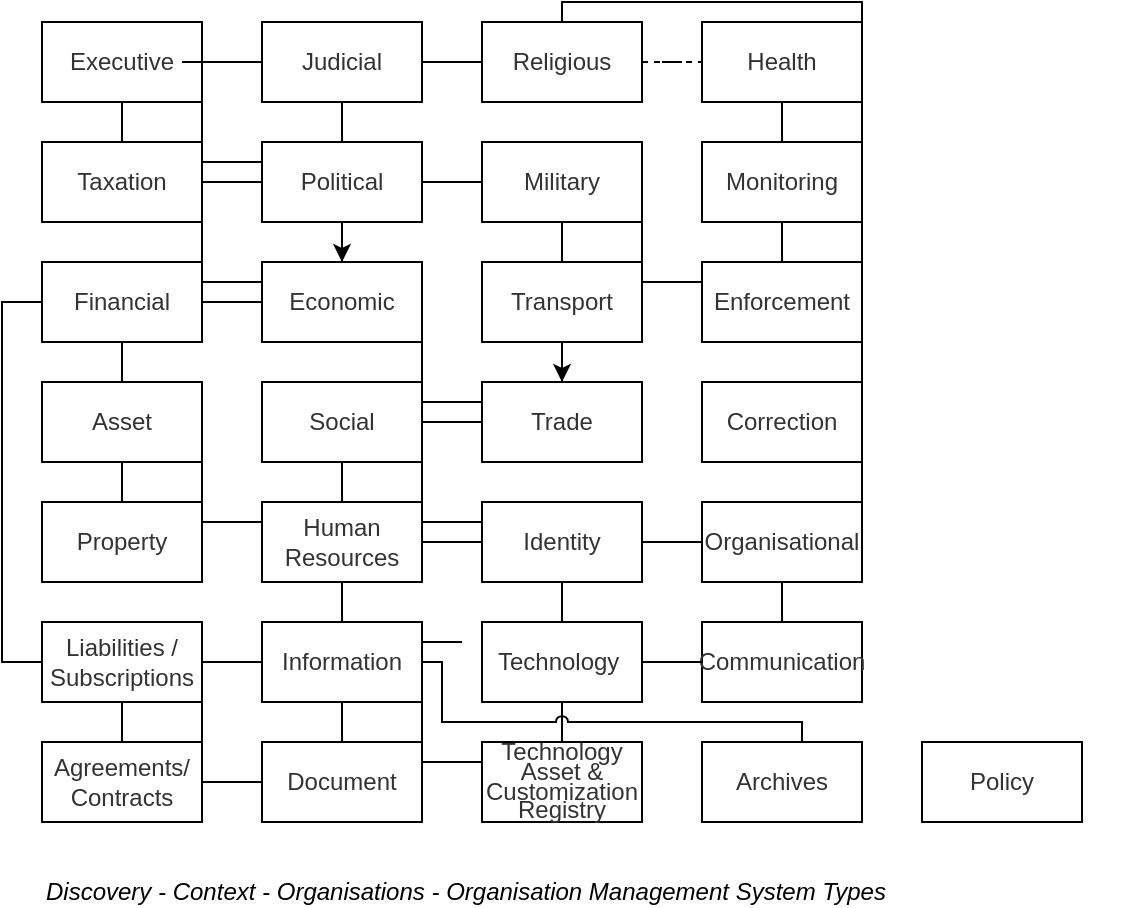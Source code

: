 <mxfile version="18.0.2" type="google"><diagram id="GyAObFcdwqJ8swqyP2XS" name="Analysis/Systems"><mxGraphModel grid="1" page="1" gridSize="10" guides="1" tooltips="1" connect="1" arrows="1" fold="1" pageScale="1" pageWidth="827" pageHeight="1169" math="0" shadow="0"><root><mxCell id="ECm96tgSmCkKHxbmPr4e-0"/><mxCell id="3TM4sLv6TCqKvCZn846u-2" value="About" visible="0" parent="ECm96tgSmCkKHxbmPr4e-0"/><mxCell id="3TM4sLv6TCqKvCZn846u-1" value="&lt;p style=&quot;margin: 4px 0px 0px ; text-align: center ; font-size: 10px&quot;&gt;&lt;b style=&quot;font-size: 10px&quot;&gt;ABOUT&lt;/b&gt;&lt;/p&gt;&lt;hr style=&quot;font-size: 10px&quot;&gt;&lt;p style=&quot;font-size: 10px&quot;&gt;&lt;/p&gt;&lt;p style=&quot;margin: 0px 0px 0px 8px ; text-align: left ; font-size: 10px&quot;&gt;...&lt;/p&gt;" style="shape=rect;overflow=fill;html=1;whiteSpace=wrap;align=center;comic=0;strokeColor=#330066;strokeWidth=2;fillColor=#F7EDFF;gradientColor=#ffffff;fontSize=10;collapsible=1;fontFamily=Courier New;fontColor=#4C0099;dashed=1;" vertex="1" parent="3TM4sLv6TCqKvCZn846u-2"><mxGeometry x="560" y="100" width="200" height="90" as="geometry"><mxRectangle x="280" y="120" width="200" height="20" as="alternateBounds"/></mxGeometry></mxCell><mxCell id="H6JhUBWUFEqlmYtKT3_T-67" value="Title" style="" parent="ECm96tgSmCkKHxbmPr4e-0"/><mxCell id="nBSuo9bmQW91phgNGkw--0" value="Archimate" style="" visible="0" parent="ECm96tgSmCkKHxbmPr4e-0"/><mxCell id="nBSuo9bmQW91phgNGkw--1" value="" style="html=1;outlineConnect=0;whiteSpace=wrap;fillColor=#ffff99;strokeColor=#000000;shape=mxgraph.archimate3.application;appType=serv;archiType=rounded;fontSize=10;" vertex="1" parent="nBSuo9bmQW91phgNGkw--0"><mxGeometry x="40" y="120" width="80" height="40" as="geometry"/></mxCell><mxCell id="ECm96tgSmCkKHxbmPr4e-1" value="Boxes" style="" parent="ECm96tgSmCkKHxbmPr4e-0"/><mxCell id="wOv9nuVc_EIKFoXXNFmM-2" value="" style="edgeStyle=orthogonalEdgeStyle;rounded=0;orthogonalLoop=1;jettySize=auto;html=1;fontSize=12;" edge="1" parent="ECm96tgSmCkKHxbmPr4e-1" source="H6JhUBWUFEqlmYtKT3_T-0" target="H6JhUBWUFEqlmYtKT3_T-9"><mxGeometry relative="1" as="geometry"/></mxCell><mxCell id="H6JhUBWUFEqlmYtKT3_T-0" value="Political" style="rounded=0;whiteSpace=wrap;html=1;shadow=0;glass=0;comic=0;strokeColor=default;fillColor=default;fontSize=12;align=center;fontColor=#333333;" vertex="1" parent="ECm96tgSmCkKHxbmPr4e-1"><mxGeometry x="160.0" y="180" width="80" height="40" as="geometry"/></mxCell><mxCell id="H6JhUBWUFEqlmYtKT3_T-1" value="Asset" style="rounded=0;whiteSpace=wrap;html=1;shadow=0;glass=0;comic=0;strokeColor=default;fillColor=default;fontSize=12;align=center;fontColor=#333333;" vertex="1" parent="ECm96tgSmCkKHxbmPr4e-1"><mxGeometry x="50.0" y="300" width="80" height="40" as="geometry"/></mxCell><mxCell id="H6JhUBWUFEqlmYtKT3_T-2" value="Financial" style="rounded=0;whiteSpace=wrap;html=1;shadow=0;glass=0;comic=0;strokeColor=default;fillColor=default;fontSize=12;align=center;fontColor=#333333;" vertex="1" parent="ECm96tgSmCkKHxbmPr4e-1"><mxGeometry x="50.0" y="240" width="80" height="40" as="geometry"/></mxCell><mxCell id="H6JhUBWUFEqlmYtKT3_T-4" value="Social" style="rounded=0;whiteSpace=wrap;html=1;shadow=0;glass=0;comic=0;strokeColor=default;fillColor=default;fontSize=12;align=center;fontColor=#333333;" vertex="1" parent="ECm96tgSmCkKHxbmPr4e-1"><mxGeometry x="160.0" y="300" width="80" height="40" as="geometry"/></mxCell><mxCell id="H6JhUBWUFEqlmYtKT3_T-5" value="Organisational" style="rounded=0;whiteSpace=wrap;html=1;shadow=0;glass=0;comic=0;strokeColor=default;fillColor=default;fontSize=12;align=center;fontColor=#333333;" vertex="1" parent="ECm96tgSmCkKHxbmPr4e-1"><mxGeometry x="380.0" y="360" width="80" height="40" as="geometry"/></mxCell><mxCell id="H6JhUBWUFEqlmYtKT3_T-7" value="Human Resources" style="rounded=0;whiteSpace=wrap;html=1;shadow=0;glass=0;comic=0;strokeColor=default;fillColor=default;fontSize=12;align=center;fontColor=#333333;" vertex="1" parent="ECm96tgSmCkKHxbmPr4e-1"><mxGeometry x="160.0" y="360" width="80" height="40" as="geometry"/></mxCell><mxCell id="H6JhUBWUFEqlmYtKT3_T-8" value="Technology&amp;nbsp;" style="rounded=0;whiteSpace=wrap;html=1;shadow=0;glass=0;comic=0;strokeColor=default;fillColor=default;fontSize=12;align=center;fontColor=#333333;" vertex="1" parent="ECm96tgSmCkKHxbmPr4e-1"><mxGeometry x="270.0" y="420" width="80" height="40" as="geometry"/></mxCell><mxCell id="H6JhUBWUFEqlmYtKT3_T-9" value="Economic" style="rounded=0;whiteSpace=wrap;html=1;shadow=0;glass=0;comic=0;strokeColor=default;fillColor=default;fontSize=12;align=center;fontColor=#333333;" vertex="1" parent="ECm96tgSmCkKHxbmPr4e-1"><mxGeometry x="160.0" y="240" width="80" height="40" as="geometry"/></mxCell><mxCell id="wOv9nuVc_EIKFoXXNFmM-3" value="" style="edgeStyle=orthogonalEdgeStyle;rounded=0;orthogonalLoop=1;jettySize=auto;html=1;fontSize=12;" edge="1" parent="ECm96tgSmCkKHxbmPr4e-1" source="H6JhUBWUFEqlmYtKT3_T-10" target="H6JhUBWUFEqlmYtKT3_T-54"><mxGeometry relative="1" as="geometry"/></mxCell><mxCell id="H6JhUBWUFEqlmYtKT3_T-10" value="Military" style="rounded=0;whiteSpace=wrap;html=1;shadow=0;glass=0;comic=0;strokeColor=default;fillColor=default;fontSize=12;align=center;fontColor=#333333;" vertex="1" parent="ECm96tgSmCkKHxbmPr4e-1"><mxGeometry x="270.0" y="180" width="80" height="40" as="geometry"/></mxCell><mxCell id="H6JhUBWUFEqlmYtKT3_T-11" value="Religious" style="rounded=0;whiteSpace=wrap;html=1;shadow=0;glass=0;comic=0;strokeColor=default;fillColor=default;fontSize=12;align=center;fontColor=#333333;" vertex="1" parent="ECm96tgSmCkKHxbmPr4e-1"><mxGeometry x="270" y="120" width="80" height="40" as="geometry"/></mxCell><mxCell id="H6JhUBWUFEqlmYtKT3_T-26" value="Transport" style="rounded=0;whiteSpace=wrap;html=1;shadow=0;glass=0;comic=0;strokeColor=default;fillColor=default;fontSize=12;align=center;fontColor=#333333;" vertex="1" parent="ECm96tgSmCkKHxbmPr4e-1"><mxGeometry x="270.0" y="240" width="80" height="40" as="geometry"/></mxCell><mxCell id="H6JhUBWUFEqlmYtKT3_T-27" value="Taxation" style="rounded=0;whiteSpace=wrap;html=1;shadow=0;glass=0;comic=0;strokeColor=default;fillColor=default;fontSize=12;align=center;fontColor=#333333;" vertex="1" parent="ECm96tgSmCkKHxbmPr4e-1"><mxGeometry x="50.0" y="180" width="80" height="40" as="geometry"/></mxCell><mxCell id="H6JhUBWUFEqlmYtKT3_T-28" value="Judicial" style="rounded=0;whiteSpace=wrap;html=1;shadow=0;glass=0;comic=0;strokeColor=default;fillColor=default;fontSize=12;align=center;fontColor=#333333;" vertex="1" parent="ECm96tgSmCkKHxbmPr4e-1"><mxGeometry x="160.0" y="120" width="80" height="40" as="geometry"/></mxCell><mxCell id="H6JhUBWUFEqlmYtKT3_T-29" value="Executive" style="rounded=0;whiteSpace=wrap;html=1;shadow=0;glass=0;comic=0;strokeColor=default;fillColor=default;fontSize=12;align=center;fontColor=#333333;" vertex="1" parent="ECm96tgSmCkKHxbmPr4e-1"><mxGeometry x="50.0" y="120" width="80" height="40" as="geometry"/></mxCell><mxCell id="H6JhUBWUFEqlmYtKT3_T-54" value="Trade" style="rounded=0;whiteSpace=wrap;html=1;shadow=0;glass=0;comic=0;strokeColor=default;fillColor=default;fontSize=12;align=center;fontColor=#333333;" vertex="1" parent="ECm96tgSmCkKHxbmPr4e-1"><mxGeometry x="270.0" y="300" width="80" height="40" as="geometry"/></mxCell><mxCell id="H6JhUBWUFEqlmYtKT3_T-60" value="Information" style="rounded=0;whiteSpace=wrap;html=1;shadow=0;glass=0;comic=0;strokeColor=default;fillColor=default;fontSize=12;align=center;fontColor=#333333;" vertex="1" parent="ECm96tgSmCkKHxbmPr4e-1"><mxGeometry x="160.0" y="420" width="80" height="40" as="geometry"/></mxCell><mxCell id="H6JhUBWUFEqlmYtKT3_T-62" value="Communication" style="rounded=0;whiteSpace=wrap;html=1;shadow=0;glass=0;comic=0;strokeColor=default;fillColor=default;fontSize=12;align=center;fontColor=#333333;" vertex="1" parent="ECm96tgSmCkKHxbmPr4e-1"><mxGeometry x="380.0" y="420" width="80" height="40" as="geometry"/></mxCell><mxCell id="H6JhUBWUFEqlmYtKT3_T-63" value="Identity" style="rounded=0;whiteSpace=wrap;html=1;shadow=0;glass=0;comic=0;strokeColor=default;fillColor=default;fontSize=12;align=center;fontColor=#333333;" vertex="1" parent="ECm96tgSmCkKHxbmPr4e-1"><mxGeometry x="270.0" y="360" width="80" height="40" as="geometry"/></mxCell><mxCell id="m2vZYsvhaMUtpKch0H9n-8" value="Health" style="rounded=0;whiteSpace=wrap;html=1;shadow=0;glass=0;comic=0;strokeColor=default;fillColor=default;fontSize=12;align=center;fontColor=#333333;" vertex="1" parent="ECm96tgSmCkKHxbmPr4e-1"><mxGeometry x="380.0" y="120" width="80" height="40" as="geometry"/></mxCell><mxCell id="m2vZYsvhaMUtpKch0H9n-9" value="Enforcement" style="rounded=0;whiteSpace=wrap;html=1;shadow=0;glass=0;comic=0;strokeColor=default;fillColor=default;fontSize=12;align=center;fontColor=#333333;" vertex="1" parent="ECm96tgSmCkKHxbmPr4e-1"><mxGeometry x="380.0" y="240" width="80" height="40" as="geometry"/></mxCell><mxCell id="m2vZYsvhaMUtpKch0H9n-10" value="Monitoring" style="rounded=0;whiteSpace=wrap;html=1;shadow=0;glass=0;comic=0;strokeColor=default;fillColor=default;fontSize=12;align=center;fontColor=#333333;" vertex="1" parent="ECm96tgSmCkKHxbmPr4e-1"><mxGeometry x="380.0" y="180" width="80" height="40" as="geometry"/></mxCell><mxCell id="MXj9j4WCgaRvgS8I0CjQ-0" value="Correction" style="rounded=0;whiteSpace=wrap;html=1;shadow=0;glass=0;comic=0;strokeColor=default;fillColor=default;fontSize=12;align=center;fontColor=#333333;" vertex="1" parent="ECm96tgSmCkKHxbmPr4e-1"><mxGeometry x="380.0" y="300" width="80" height="40" as="geometry"/></mxCell><mxCell id="nBSuo9bmQW91phgNGkw--2" value="Property" style="rounded=0;whiteSpace=wrap;html=1;shadow=0;glass=0;comic=0;strokeColor=default;fillColor=default;fontSize=12;align=center;fontColor=#333333;" vertex="1" parent="ECm96tgSmCkKHxbmPr4e-1"><mxGeometry x="50.0" y="360" width="80" height="40" as="geometry"/></mxCell><mxCell id="nBSuo9bmQW91phgNGkw--8" value="Liabilities / Subscriptions" style="rounded=0;whiteSpace=wrap;html=1;shadow=0;glass=0;comic=0;strokeColor=default;fillColor=default;fontSize=12;align=center;fontColor=#333333;" vertex="1" parent="ECm96tgSmCkKHxbmPr4e-1"><mxGeometry x="50.0" y="420" width="80" height="40" as="geometry"/></mxCell><mxCell id="nBSuo9bmQW91phgNGkw--4" value="Agreements/&lt;br style=&quot;font-size: 12px;&quot;&gt;Contracts" style="rounded=0;whiteSpace=wrap;html=1;shadow=0;glass=0;comic=0;strokeColor=default;fillColor=default;fontSize=12;align=center;fontColor=#333333;" vertex="1" parent="ECm96tgSmCkKHxbmPr4e-1"><mxGeometry x="50.0" y="480" width="80" height="40" as="geometry"/></mxCell><mxCell id="nBSuo9bmQW91phgNGkw--3" value="Archives" style="rounded=0;whiteSpace=wrap;html=1;shadow=0;glass=0;comic=0;strokeColor=default;fillColor=default;fontSize=12;align=center;fontColor=#333333;" vertex="1" parent="ECm96tgSmCkKHxbmPr4e-1"><mxGeometry x="380.0" y="480" width="80" height="40" as="geometry"/></mxCell><mxCell id="nBSuo9bmQW91phgNGkw--11" value="&lt;p style=&quot;line-height: 0.8;&quot;&gt;Technology Asset &amp;amp; Customization&lt;br style=&quot;font-size: 12px;&quot;&gt;Registry&lt;/p&gt;" style="rounded=0;whiteSpace=wrap;html=1;shadow=0;glass=0;comic=0;strokeColor=default;fillColor=default;fontSize=12;align=center;fontColor=#333333;" vertex="1" parent="ECm96tgSmCkKHxbmPr4e-1"><mxGeometry x="270.0" y="480" width="80" height="40" as="geometry"/></mxCell><mxCell id="nBSuo9bmQW91phgNGkw--12" value="Document" style="rounded=0;whiteSpace=wrap;html=1;shadow=0;glass=0;comic=0;strokeColor=default;fillColor=default;fontSize=12;align=center;fontColor=#333333;" vertex="1" parent="ECm96tgSmCkKHxbmPr4e-1"><mxGeometry x="160.0" y="480" width="80" height="40" as="geometry"/></mxCell><mxCell id="wOv9nuVc_EIKFoXXNFmM-0" value="Policy" style="rounded=0;whiteSpace=wrap;html=1;shadow=0;glass=0;comic=0;strokeColor=default;fillColor=default;fontSize=12;align=center;fontColor=#333333;" vertex="1" parent="ECm96tgSmCkKHxbmPr4e-1"><mxGeometry x="490.0" y="480" width="80" height="40" as="geometry"/></mxCell><mxCell id="wOv9nuVc_EIKFoXXNFmM-1" value="&lt;i&gt;Discovery - Context - Organisations - Organisation Management System Types&lt;/i&gt;" style="text;html=1;strokeColor=none;fillColor=none;align=left;verticalAlign=middle;whiteSpace=wrap;rounded=0;fontSize=12;" vertex="1" parent="ECm96tgSmCkKHxbmPr4e-1"><mxGeometry x="50" y="550" width="540" height="10" as="geometry"/></mxCell><mxCell id="H6JhUBWUFEqlmYtKT3_T-36" value="Arrows" style="" parent="ECm96tgSmCkKHxbmPr4e-0"/><mxCell id="H6JhUBWUFEqlmYtKT3_T-18" style="edgeStyle=orthogonalEdgeStyle;rounded=0;orthogonalLoop=1;jettySize=auto;html=1;endArrow=none;endFill=0;fontSize=10;" edge="1" parent="H6JhUBWUFEqlmYtKT3_T-36" source="H6JhUBWUFEqlmYtKT3_T-2" target="H6JhUBWUFEqlmYtKT3_T-1"><mxGeometry relative="1" as="geometry"/></mxCell><mxCell id="H6JhUBWUFEqlmYtKT3_T-20" style="rounded=0;orthogonalLoop=1;jettySize=auto;html=1;endArrow=none;endFill=0;fontSize=10;exitX=0.5;exitY=1;exitDx=0;exitDy=0;edgeStyle=orthogonalEdgeStyle;entryX=0.5;entryY=0;entryDx=0;entryDy=0;" edge="1" parent="H6JhUBWUFEqlmYtKT3_T-36" source="H6JhUBWUFEqlmYtKT3_T-4" target="H6JhUBWUFEqlmYtKT3_T-7"><mxGeometry relative="1" as="geometry"><mxPoint x="190" y="360" as="targetPoint"/><Array as="points"/></mxGeometry></mxCell><mxCell id="H6JhUBWUFEqlmYtKT3_T-15" style="edgeStyle=orthogonalEdgeStyle;rounded=0;orthogonalLoop=1;jettySize=auto;html=1;fontSize=10;endArrow=none;endFill=0;entryX=0.5;entryY=0;entryDx=0;entryDy=0;exitX=1;exitY=0.5;exitDx=0;exitDy=0;" edge="1" parent="H6JhUBWUFEqlmYtKT3_T-36" source="H6JhUBWUFEqlmYtKT3_T-5" target="H6JhUBWUFEqlmYtKT3_T-11"><mxGeometry relative="1" as="geometry"><Array as="points"><mxPoint x="460" y="380"/><mxPoint x="460" y="110"/><mxPoint x="300" y="110"/></Array></mxGeometry></mxCell><mxCell id="H6JhUBWUFEqlmYtKT3_T-23" style="edgeStyle=orthogonalEdgeStyle;rounded=0;orthogonalLoop=1;jettySize=auto;html=1;endArrow=none;endFill=0;fontSize=10;exitX=0.5;exitY=1;exitDx=0;exitDy=0;" edge="1" parent="H6JhUBWUFEqlmYtKT3_T-36" source="H6JhUBWUFEqlmYtKT3_T-0" target="H6JhUBWUFEqlmYtKT3_T-9"><mxGeometry relative="1" as="geometry"><mxPoint x="190" y="210" as="sourcePoint"/></mxGeometry></mxCell><mxCell id="H6JhUBWUFEqlmYtKT3_T-21" style="edgeStyle=orthogonalEdgeStyle;rounded=0;orthogonalLoop=1;jettySize=auto;html=1;endArrow=none;endFill=0;fontSize=10;" edge="1" parent="H6JhUBWUFEqlmYtKT3_T-36" source="H6JhUBWUFEqlmYtKT3_T-9" target="H6JhUBWUFEqlmYtKT3_T-2"><mxGeometry relative="1" as="geometry"/></mxCell><mxCell id="H6JhUBWUFEqlmYtKT3_T-33" style="rounded=0;orthogonalLoop=1;jettySize=auto;html=1;endArrow=none;endFill=0;fontSize=10;entryX=0.5;entryY=0;entryDx=0;entryDy=0;exitX=0.5;exitY=1;exitDx=0;exitDy=0;" edge="1" parent="H6JhUBWUFEqlmYtKT3_T-36" source="H6JhUBWUFEqlmYtKT3_T-29" target="H6JhUBWUFEqlmYtKT3_T-27"><mxGeometry relative="1" as="geometry"><mxPoint x="80" y="163" as="sourcePoint"/></mxGeometry></mxCell><mxCell id="H6JhUBWUFEqlmYtKT3_T-35" style="edgeStyle=orthogonalEdgeStyle;rounded=0;orthogonalLoop=1;jettySize=auto;html=1;endArrow=none;endFill=0;fontSize=10;exitX=1;exitY=0.75;exitDx=0;exitDy=0;entryX=0;entryY=0.25;entryDx=0;entryDy=0;" edge="1" parent="H6JhUBWUFEqlmYtKT3_T-36" source="H6JhUBWUFEqlmYtKT3_T-29" target="H6JhUBWUFEqlmYtKT3_T-0"><mxGeometry relative="1" as="geometry"><Array as="points"><mxPoint x="130" y="150"/><mxPoint x="130" y="190"/></Array></mxGeometry></mxCell><mxCell id="H6JhUBWUFEqlmYtKT3_T-30" style="edgeStyle=orthogonalEdgeStyle;rounded=0;orthogonalLoop=1;jettySize=auto;html=1;entryX=0.5;entryY=0;entryDx=0;entryDy=0;endArrow=none;endFill=0;fontSize=10;exitX=0.5;exitY=1;exitDx=0;exitDy=0;" edge="1" parent="H6JhUBWUFEqlmYtKT3_T-36" source="H6JhUBWUFEqlmYtKT3_T-10" target="H6JhUBWUFEqlmYtKT3_T-26"><mxGeometry relative="1" as="geometry"><Array as="points"/><mxPoint x="300" y="210" as="sourcePoint"/></mxGeometry></mxCell><mxCell id="H6JhUBWUFEqlmYtKT3_T-22" style="edgeStyle=orthogonalEdgeStyle;rounded=0;orthogonalLoop=1;jettySize=auto;html=1;endArrow=none;endFill=0;fontSize=10;entryX=0;entryY=0.5;entryDx=0;entryDy=0;" edge="1" parent="H6JhUBWUFEqlmYtKT3_T-36" source="H6JhUBWUFEqlmYtKT3_T-0" target="H6JhUBWUFEqlmYtKT3_T-10"><mxGeometry relative="1" as="geometry"><Array as="points"><mxPoint x="260" y="200"/><mxPoint x="260" y="200"/></Array></mxGeometry></mxCell><mxCell id="H6JhUBWUFEqlmYtKT3_T-34" style="edgeStyle=orthogonalEdgeStyle;rounded=0;orthogonalLoop=1;jettySize=auto;html=1;entryX=0;entryY=0.5;entryDx=0;entryDy=0;endArrow=none;endFill=0;fontSize=10;" edge="1" parent="H6JhUBWUFEqlmYtKT3_T-36" target="H6JhUBWUFEqlmYtKT3_T-28"><mxGeometry relative="1" as="geometry"><mxPoint x="120" y="140" as="sourcePoint"/><Array as="points"><mxPoint x="150" y="140"/><mxPoint x="150" y="140"/></Array></mxGeometry></mxCell><mxCell id="H6JhUBWUFEqlmYtKT3_T-58" style="edgeStyle=orthogonalEdgeStyle;rounded=0;orthogonalLoop=1;jettySize=auto;html=1;entryX=0.5;entryY=1;entryDx=0;entryDy=0;endArrow=none;endFill=0;fontSize=10;" edge="1" parent="H6JhUBWUFEqlmYtKT3_T-36" source="H6JhUBWUFEqlmYtKT3_T-0" target="H6JhUBWUFEqlmYtKT3_T-28"><mxGeometry relative="1" as="geometry"/></mxCell><mxCell id="H6JhUBWUFEqlmYtKT3_T-39" value="" style="edgeStyle=orthogonalEdgeStyle;rounded=0;orthogonalLoop=1;jettySize=auto;html=1;endArrow=none;endFill=0;fontSize=10;entryX=0;entryY=0.25;entryDx=0;entryDy=0;exitX=1;exitY=0.75;exitDx=0;exitDy=0;" edge="1" parent="H6JhUBWUFEqlmYtKT3_T-36" source="H6JhUBWUFEqlmYtKT3_T-1" target="H6JhUBWUFEqlmYtKT3_T-7"><mxGeometry relative="1" as="geometry"><Array as="points"><mxPoint x="130" y="330"/><mxPoint x="130" y="370"/></Array></mxGeometry></mxCell><mxCell id="H6JhUBWUFEqlmYtKT3_T-65" style="edgeStyle=orthogonalEdgeStyle;rounded=0;orthogonalLoop=1;jettySize=auto;html=1;endArrow=none;endFill=0;fontSize=10;entryX=0;entryY=0.25;entryDx=0;entryDy=0;" edge="1" parent="H6JhUBWUFEqlmYtKT3_T-36" source="H6JhUBWUFEqlmYtKT3_T-4" target="H6JhUBWUFEqlmYtKT3_T-63"><mxGeometry relative="1" as="geometry"><Array as="points"><mxPoint x="240" y="330"/><mxPoint x="240" y="370"/></Array></mxGeometry></mxCell><mxCell id="H6JhUBWUFEqlmYtKT3_T-66" style="edgeStyle=orthogonalEdgeStyle;rounded=0;orthogonalLoop=1;jettySize=auto;html=1;endArrow=none;endFill=0;fontSize=10;" edge="1" parent="H6JhUBWUFEqlmYtKT3_T-36" source="H6JhUBWUFEqlmYtKT3_T-5" target="H6JhUBWUFEqlmYtKT3_T-63"><mxGeometry relative="1" as="geometry"/></mxCell><mxCell id="H6JhUBWUFEqlmYtKT3_T-64" style="edgeStyle=orthogonalEdgeStyle;rounded=0;orthogonalLoop=1;jettySize=auto;html=1;entryX=0;entryY=0.5;entryDx=0;entryDy=0;endArrow=none;endFill=0;fontSize=10;" edge="1" parent="H6JhUBWUFEqlmYtKT3_T-36" source="H6JhUBWUFEqlmYtKT3_T-7" target="H6JhUBWUFEqlmYtKT3_T-63"><mxGeometry relative="1" as="geometry"/></mxCell><mxCell id="H6JhUBWUFEqlmYtKT3_T-53" style="edgeStyle=orthogonalEdgeStyle;rounded=0;orthogonalLoop=1;jettySize=auto;html=1;exitX=0;exitY=0.25;exitDx=0;exitDy=0;entryX=1;entryY=0.75;entryDx=0;entryDy=0;endArrow=none;endFill=0;fontSize=10;" edge="1" parent="H6JhUBWUFEqlmYtKT3_T-36" source="H6JhUBWUFEqlmYtKT3_T-9" target="H6JhUBWUFEqlmYtKT3_T-27"><mxGeometry relative="1" as="geometry"><mxPoint x="120" y="200" as="targetPoint"/><Array as="points"><mxPoint x="130" y="250"/><mxPoint x="130" y="210"/></Array></mxGeometry></mxCell><mxCell id="H6JhUBWUFEqlmYtKT3_T-55" style="edgeStyle=orthogonalEdgeStyle;rounded=0;orthogonalLoop=1;jettySize=auto;html=1;entryX=0;entryY=0.25;entryDx=0;entryDy=0;endArrow=none;endFill=0;fontSize=10;" edge="1" parent="H6JhUBWUFEqlmYtKT3_T-36" source="H6JhUBWUFEqlmYtKT3_T-9" target="H6JhUBWUFEqlmYtKT3_T-54"><mxGeometry relative="1" as="geometry"><Array as="points"><mxPoint x="240" y="260"/><mxPoint x="240" y="310"/></Array></mxGeometry></mxCell><mxCell id="H6JhUBWUFEqlmYtKT3_T-51" style="edgeStyle=none;rounded=0;orthogonalLoop=1;jettySize=auto;html=1;endArrow=none;endFill=0;fontSize=10;" edge="1" parent="H6JhUBWUFEqlmYtKT3_T-36" source="H6JhUBWUFEqlmYtKT3_T-27" target="H6JhUBWUFEqlmYtKT3_T-0"><mxGeometry relative="1" as="geometry"/></mxCell><mxCell id="H6JhUBWUFEqlmYtKT3_T-59" style="edgeStyle=orthogonalEdgeStyle;rounded=0;orthogonalLoop=1;jettySize=auto;html=1;entryX=0;entryY=0.5;entryDx=0;entryDy=0;endArrow=none;endFill=0;fontSize=10;" edge="1" parent="H6JhUBWUFEqlmYtKT3_T-36" source="H6JhUBWUFEqlmYtKT3_T-28" target="H6JhUBWUFEqlmYtKT3_T-11"><mxGeometry relative="1" as="geometry"><Array as="points"><mxPoint x="250" y="140"/><mxPoint x="250" y="140"/></Array></mxGeometry></mxCell><mxCell id="H6JhUBWUFEqlmYtKT3_T-56" style="edgeStyle=orthogonalEdgeStyle;rounded=0;orthogonalLoop=1;jettySize=auto;html=1;endArrow=none;endFill=0;fontSize=10;exitX=0;exitY=0.5;exitDx=0;exitDy=0;entryX=1;entryY=0.5;entryDx=0;entryDy=0;" edge="1" parent="H6JhUBWUFEqlmYtKT3_T-36" source="H6JhUBWUFEqlmYtKT3_T-54" target="H6JhUBWUFEqlmYtKT3_T-4"><mxGeometry relative="1" as="geometry"><Array as="points"><mxPoint x="240" y="320"/><mxPoint x="240" y="320"/></Array></mxGeometry></mxCell><mxCell id="H6JhUBWUFEqlmYtKT3_T-57" style="edgeStyle=orthogonalEdgeStyle;rounded=0;orthogonalLoop=1;jettySize=auto;html=1;endArrow=none;endFill=0;fontSize=10;" edge="1" parent="H6JhUBWUFEqlmYtKT3_T-36" source="H6JhUBWUFEqlmYtKT3_T-54" target="H6JhUBWUFEqlmYtKT3_T-26"><mxGeometry relative="1" as="geometry"/></mxCell><mxCell id="m2vZYsvhaMUtpKch0H9n-13" style="edgeStyle=orthogonalEdgeStyle;rounded=0;orthogonalLoop=1;jettySize=auto;html=1;entryX=0.5;entryY=0;entryDx=0;entryDy=0;endArrow=none;endFill=0;fontSize=10;exitX=0.5;exitY=1;exitDx=0;exitDy=0;" edge="1" parent="H6JhUBWUFEqlmYtKT3_T-36" source="m2vZYsvhaMUtpKch0H9n-10" target="m2vZYsvhaMUtpKch0H9n-9"><mxGeometry relative="1" as="geometry"><Array as="points"/><mxPoint x="410" y="210" as="sourcePoint"/></mxGeometry></mxCell><mxCell id="m2vZYsvhaMUtpKch0H9n-11" style="edgeStyle=orthogonalEdgeStyle;rounded=0;orthogonalLoop=1;jettySize=auto;html=1;endArrow=none;endFill=0;fontSize=10;exitX=0;exitY=0.25;exitDx=0;exitDy=0;" edge="1" parent="H6JhUBWUFEqlmYtKT3_T-36" source="m2vZYsvhaMUtpKch0H9n-9" target="H6JhUBWUFEqlmYtKT3_T-10"><mxGeometry relative="1" as="geometry"><Array as="points"><mxPoint x="350" y="250"/><mxPoint x="350" y="200"/></Array></mxGeometry></mxCell><mxCell id="m2vZYsvhaMUtpKch0H9n-12" style="edgeStyle=orthogonalEdgeStyle;rounded=0;orthogonalLoop=1;jettySize=auto;html=1;entryX=0.5;entryY=1;entryDx=0;entryDy=0;endArrow=none;endFill=0;fontSize=10;" edge="1" parent="H6JhUBWUFEqlmYtKT3_T-36" source="m2vZYsvhaMUtpKch0H9n-10" target="m2vZYsvhaMUtpKch0H9n-8"><mxGeometry relative="1" as="geometry"/></mxCell><mxCell id="m2vZYsvhaMUtpKch0H9n-7" style="edgeStyle=orthogonalEdgeStyle;rounded=0;orthogonalLoop=1;jettySize=auto;html=1;endArrow=none;endFill=0;fontSize=10;" edge="1" parent="H6JhUBWUFEqlmYtKT3_T-36" source="H6JhUBWUFEqlmYtKT3_T-63" target="H6JhUBWUFEqlmYtKT3_T-8"><mxGeometry relative="1" as="geometry"/></mxCell><mxCell id="m2vZYsvhaMUtpKch0H9n-6" style="edgeStyle=orthogonalEdgeStyle;rounded=0;orthogonalLoop=1;jettySize=auto;html=1;endArrow=none;endFill=0;fontSize=10;exitX=0.5;exitY=1;exitDx=0;exitDy=0;" edge="1" parent="H6JhUBWUFEqlmYtKT3_T-36" source="H6JhUBWUFEqlmYtKT3_T-7" target="H6JhUBWUFEqlmYtKT3_T-60"><mxGeometry relative="1" as="geometry"><Array as="points"><mxPoint x="190" y="430"/><mxPoint x="190" y="430"/></Array></mxGeometry></mxCell><mxCell id="m2vZYsvhaMUtpKch0H9n-5" style="edgeStyle=orthogonalEdgeStyle;rounded=0;orthogonalLoop=1;jettySize=auto;html=1;endArrow=none;endFill=0;fontSize=10;entryX=1;entryY=0.25;entryDx=0;entryDy=0;" edge="1" parent="H6JhUBWUFEqlmYtKT3_T-36" target="H6JhUBWUFEqlmYtKT3_T-60"><mxGeometry relative="1" as="geometry"><mxPoint x="260" y="430" as="sourcePoint"/></mxGeometry></mxCell><mxCell id="m2vZYsvhaMUtpKch0H9n-3" style="edgeStyle=orthogonalEdgeStyle;rounded=0;orthogonalLoop=1;jettySize=auto;html=1;endArrow=none;endFill=0;fontSize=10;" edge="1" parent="H6JhUBWUFEqlmYtKT3_T-36" source="H6JhUBWUFEqlmYtKT3_T-5" target="H6JhUBWUFEqlmYtKT3_T-62"><mxGeometry relative="1" as="geometry"/></mxCell><mxCell id="m2vZYsvhaMUtpKch0H9n-4" style="edgeStyle=orthogonalEdgeStyle;rounded=0;orthogonalLoop=1;jettySize=auto;html=1;endArrow=none;endFill=0;fontSize=10;" edge="1" parent="H6JhUBWUFEqlmYtKT3_T-36" source="H6JhUBWUFEqlmYtKT3_T-62" target="H6JhUBWUFEqlmYtKT3_T-8"><mxGeometry relative="1" as="geometry"/></mxCell><mxCell id="m2vZYsvhaMUtpKch0H9n-16" style="edgeStyle=orthogonalEdgeStyle;rounded=0;orthogonalLoop=1;jettySize=auto;html=1;endArrow=none;endFill=0;fontSize=10;dashed=1;" edge="1" parent="H6JhUBWUFEqlmYtKT3_T-36" source="H6JhUBWUFEqlmYtKT3_T-11" target="m2vZYsvhaMUtpKch0H9n-8"><mxGeometry relative="1" as="geometry"/></mxCell><mxCell id="nBSuo9bmQW91phgNGkw--5" style="edgeStyle=orthogonalEdgeStyle;rounded=0;orthogonalLoop=1;jettySize=auto;html=1;fontSize=10;endArrow=none;endFill=0;entryX=1;entryY=0.25;entryDx=0;entryDy=0;" edge="1" parent="H6JhUBWUFEqlmYtKT3_T-36" source="H6JhUBWUFEqlmYtKT3_T-60" target="nBSuo9bmQW91phgNGkw--4"><mxGeometry relative="1" as="geometry"><Array as="points"><mxPoint x="130" y="440"/><mxPoint x="130" y="490"/></Array></mxGeometry></mxCell><mxCell id="nBSuo9bmQW91phgNGkw--6" style="edgeStyle=orthogonalEdgeStyle;rounded=0;orthogonalLoop=1;jettySize=auto;html=1;endArrow=none;endFill=0;fontSize=10;" edge="1" parent="H6JhUBWUFEqlmYtKT3_T-36" source="H6JhUBWUFEqlmYtKT3_T-1" target="nBSuo9bmQW91phgNGkw--2"><mxGeometry relative="1" as="geometry"/></mxCell><mxCell id="nBSuo9bmQW91phgNGkw--7" style="edgeStyle=orthogonalEdgeStyle;rounded=0;orthogonalLoop=1;jettySize=auto;html=1;endArrow=none;endFill=0;fontSize=10;entryX=0;entryY=0.25;entryDx=0;entryDy=0;exitX=1;exitY=0.75;exitDx=0;exitDy=0;" edge="1" parent="H6JhUBWUFEqlmYtKT3_T-36" source="H6JhUBWUFEqlmYtKT3_T-60" target="nBSuo9bmQW91phgNGkw--11"><mxGeometry relative="1" as="geometry"><mxPoint x="270" y="520" as="targetPoint"/><Array as="points"><mxPoint x="240" y="450"/><mxPoint x="240" y="490"/></Array></mxGeometry></mxCell><mxCell id="nBSuo9bmQW91phgNGkw--9" style="edgeStyle=orthogonalEdgeStyle;rounded=0;orthogonalLoop=1;jettySize=auto;html=1;endArrow=none;endFill=0;fontSize=10;" edge="1" parent="H6JhUBWUFEqlmYtKT3_T-36" source="nBSuo9bmQW91phgNGkw--8" target="nBSuo9bmQW91phgNGkw--4"><mxGeometry relative="1" as="geometry"/></mxCell><mxCell id="nBSuo9bmQW91phgNGkw--10" style="edgeStyle=orthogonalEdgeStyle;rounded=0;orthogonalLoop=1;jettySize=auto;html=1;entryX=0;entryY=0.5;entryDx=0;entryDy=0;endArrow=none;endFill=0;fontSize=10;" edge="1" parent="H6JhUBWUFEqlmYtKT3_T-36" source="H6JhUBWUFEqlmYtKT3_T-2" target="nBSuo9bmQW91phgNGkw--8"><mxGeometry relative="1" as="geometry"><Array as="points"><mxPoint x="30" y="260.0"/><mxPoint x="30" y="440"/></Array></mxGeometry></mxCell><mxCell id="nBSuo9bmQW91phgNGkw--15" style="edgeStyle=orthogonalEdgeStyle;rounded=0;orthogonalLoop=1;jettySize=auto;html=1;endArrow=none;endFill=0;fontSize=10;" edge="1" parent="H6JhUBWUFEqlmYtKT3_T-36" source="nBSuo9bmQW91phgNGkw--11" target="H6JhUBWUFEqlmYtKT3_T-8"><mxGeometry relative="1" as="geometry"/></mxCell><mxCell id="nBSuo9bmQW91phgNGkw--17" style="edgeStyle=orthogonalEdgeStyle;rounded=0;orthogonalLoop=1;jettySize=auto;html=1;endArrow=none;endFill=0;fontSize=10;" edge="1" parent="H6JhUBWUFEqlmYtKT3_T-36" source="H6JhUBWUFEqlmYtKT3_T-60" target="nBSuo9bmQW91phgNGkw--12"><mxGeometry relative="1" as="geometry"/></mxCell><mxCell id="nBSuo9bmQW91phgNGkw--16" style="edgeStyle=orthogonalEdgeStyle;rounded=0;orthogonalLoop=1;jettySize=auto;html=1;endArrow=none;endFill=0;fontSize=10;" edge="1" parent="H6JhUBWUFEqlmYtKT3_T-36" source="nBSuo9bmQW91phgNGkw--12" target="nBSuo9bmQW91phgNGkw--4"><mxGeometry relative="1" as="geometry"/></mxCell><mxCell id="nBSuo9bmQW91phgNGkw--18" style="edgeStyle=orthogonalEdgeStyle;rounded=0;orthogonalLoop=1;jettySize=auto;html=1;exitX=1;exitY=0.5;exitDx=0;exitDy=0;entryX=0.5;entryY=0;entryDx=0;entryDy=0;endArrow=none;endFill=0;fontSize=10;jumpStyle=arc;" edge="1" parent="H6JhUBWUFEqlmYtKT3_T-36" source="H6JhUBWUFEqlmYtKT3_T-60" target="nBSuo9bmQW91phgNGkw--3"><mxGeometry relative="1" as="geometry"><Array as="points"><mxPoint x="250" y="440"/><mxPoint x="250" y="470"/><mxPoint x="430" y="470"/><mxPoint x="430" y="480"/></Array></mxGeometry></mxCell></root></mxGraphModel></diagram></mxfile>